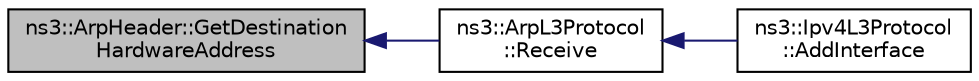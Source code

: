 digraph "ns3::ArpHeader::GetDestinationHardwareAddress"
{
  edge [fontname="Helvetica",fontsize="10",labelfontname="Helvetica",labelfontsize="10"];
  node [fontname="Helvetica",fontsize="10",shape=record];
  rankdir="LR";
  Node1 [label="ns3::ArpHeader::GetDestination\lHardwareAddress",height=0.2,width=0.4,color="black", fillcolor="grey75", style="filled", fontcolor="black"];
  Node1 -> Node2 [dir="back",color="midnightblue",fontsize="10",style="solid"];
  Node2 [label="ns3::ArpL3Protocol\l::Receive",height=0.2,width=0.4,color="black", fillcolor="white", style="filled",URL="$de/d05/classns3_1_1ArpL3Protocol.html#a277509da885e127fb384f296f3858fef",tooltip="Receive a packet. "];
  Node2 -> Node3 [dir="back",color="midnightblue",fontsize="10",style="solid"];
  Node3 [label="ns3::Ipv4L3Protocol\l::AddInterface",height=0.2,width=0.4,color="black", fillcolor="white", style="filled",URL="$d2/dc9/classns3_1_1Ipv4L3Protocol.html#ac6855eb39254f74fa30e7f23a7b100db"];
}
